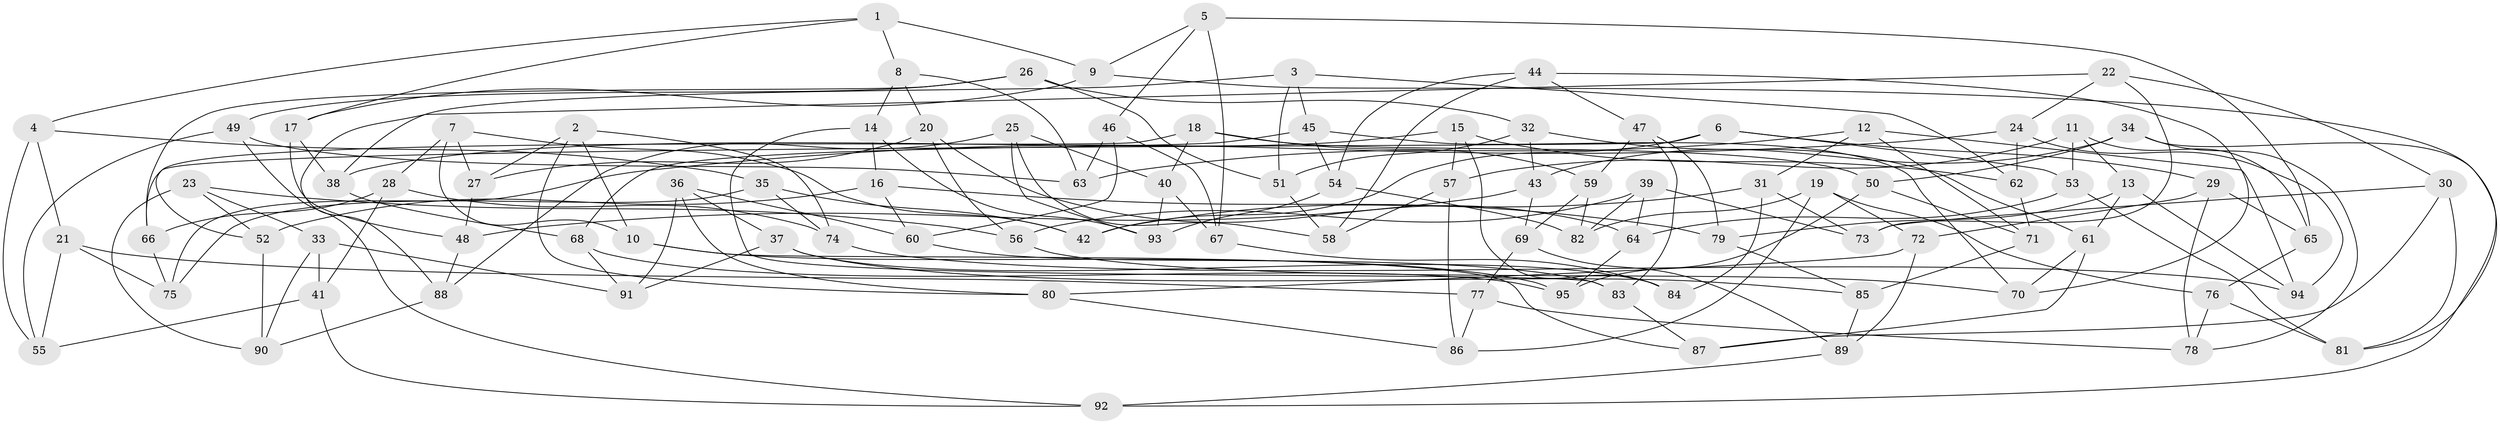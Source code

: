 // coarse degree distribution, {4: 0.18421052631578946, 5: 0.2631578947368421, 6: 0.23684210526315788, 7: 0.15789473684210525, 8: 0.10526315789473684, 3: 0.05263157894736842}
// Generated by graph-tools (version 1.1) at 2025/38/03/04/25 23:38:07]
// undirected, 95 vertices, 190 edges
graph export_dot {
  node [color=gray90,style=filled];
  1;
  2;
  3;
  4;
  5;
  6;
  7;
  8;
  9;
  10;
  11;
  12;
  13;
  14;
  15;
  16;
  17;
  18;
  19;
  20;
  21;
  22;
  23;
  24;
  25;
  26;
  27;
  28;
  29;
  30;
  31;
  32;
  33;
  34;
  35;
  36;
  37;
  38;
  39;
  40;
  41;
  42;
  43;
  44;
  45;
  46;
  47;
  48;
  49;
  50;
  51;
  52;
  53;
  54;
  55;
  56;
  57;
  58;
  59;
  60;
  61;
  62;
  63;
  64;
  65;
  66;
  67;
  68;
  69;
  70;
  71;
  72;
  73;
  74;
  75;
  76;
  77;
  78;
  79;
  80;
  81;
  82;
  83;
  84;
  85;
  86;
  87;
  88;
  89;
  90;
  91;
  92;
  93;
  94;
  95;
  1 -- 9;
  1 -- 4;
  1 -- 8;
  1 -- 17;
  2 -- 10;
  2 -- 74;
  2 -- 27;
  2 -- 80;
  3 -- 45;
  3 -- 62;
  3 -- 51;
  3 -- 38;
  4 -- 55;
  4 -- 21;
  4 -- 35;
  5 -- 65;
  5 -- 67;
  5 -- 46;
  5 -- 9;
  6 -- 53;
  6 -- 42;
  6 -- 66;
  6 -- 29;
  7 -- 10;
  7 -- 27;
  7 -- 28;
  7 -- 42;
  8 -- 63;
  8 -- 20;
  8 -- 14;
  9 -- 81;
  9 -- 17;
  10 -- 95;
  10 -- 87;
  11 -- 53;
  11 -- 13;
  11 -- 57;
  11 -- 65;
  12 -- 94;
  12 -- 63;
  12 -- 31;
  12 -- 71;
  13 -- 94;
  13 -- 79;
  13 -- 61;
  14 -- 16;
  14 -- 93;
  14 -- 83;
  15 -- 84;
  15 -- 62;
  15 -- 38;
  15 -- 57;
  16 -- 52;
  16 -- 60;
  16 -- 79;
  17 -- 48;
  17 -- 38;
  18 -- 59;
  18 -- 40;
  18 -- 50;
  18 -- 52;
  19 -- 72;
  19 -- 86;
  19 -- 82;
  19 -- 76;
  20 -- 27;
  20 -- 56;
  20 -- 64;
  21 -- 75;
  21 -- 55;
  21 -- 77;
  22 -- 88;
  22 -- 24;
  22 -- 30;
  22 -- 73;
  23 -- 52;
  23 -- 56;
  23 -- 33;
  23 -- 90;
  24 -- 62;
  24 -- 75;
  24 -- 94;
  25 -- 40;
  25 -- 88;
  25 -- 93;
  25 -- 58;
  26 -- 49;
  26 -- 51;
  26 -- 66;
  26 -- 32;
  27 -- 48;
  28 -- 66;
  28 -- 74;
  28 -- 41;
  29 -- 65;
  29 -- 78;
  29 -- 72;
  30 -- 87;
  30 -- 81;
  30 -- 73;
  31 -- 73;
  31 -- 84;
  31 -- 42;
  32 -- 51;
  32 -- 61;
  32 -- 43;
  33 -- 90;
  33 -- 41;
  33 -- 91;
  34 -- 92;
  34 -- 78;
  34 -- 50;
  34 -- 43;
  35 -- 74;
  35 -- 42;
  35 -- 75;
  36 -- 91;
  36 -- 80;
  36 -- 60;
  36 -- 37;
  37 -- 84;
  37 -- 85;
  37 -- 91;
  38 -- 68;
  39 -- 64;
  39 -- 82;
  39 -- 73;
  39 -- 56;
  40 -- 67;
  40 -- 93;
  41 -- 55;
  41 -- 92;
  43 -- 69;
  43 -- 48;
  44 -- 58;
  44 -- 54;
  44 -- 70;
  44 -- 47;
  45 -- 54;
  45 -- 68;
  45 -- 70;
  46 -- 63;
  46 -- 67;
  46 -- 60;
  47 -- 83;
  47 -- 79;
  47 -- 59;
  48 -- 88;
  49 -- 63;
  49 -- 92;
  49 -- 55;
  50 -- 95;
  50 -- 71;
  51 -- 58;
  52 -- 90;
  53 -- 64;
  53 -- 81;
  54 -- 93;
  54 -- 82;
  56 -- 70;
  57 -- 86;
  57 -- 58;
  59 -- 69;
  59 -- 82;
  60 -- 83;
  61 -- 87;
  61 -- 70;
  62 -- 71;
  64 -- 95;
  65 -- 76;
  66 -- 75;
  67 -- 84;
  68 -- 91;
  68 -- 95;
  69 -- 77;
  69 -- 89;
  71 -- 85;
  72 -- 80;
  72 -- 89;
  74 -- 94;
  76 -- 78;
  76 -- 81;
  77 -- 78;
  77 -- 86;
  79 -- 85;
  80 -- 86;
  83 -- 87;
  85 -- 89;
  88 -- 90;
  89 -- 92;
}
